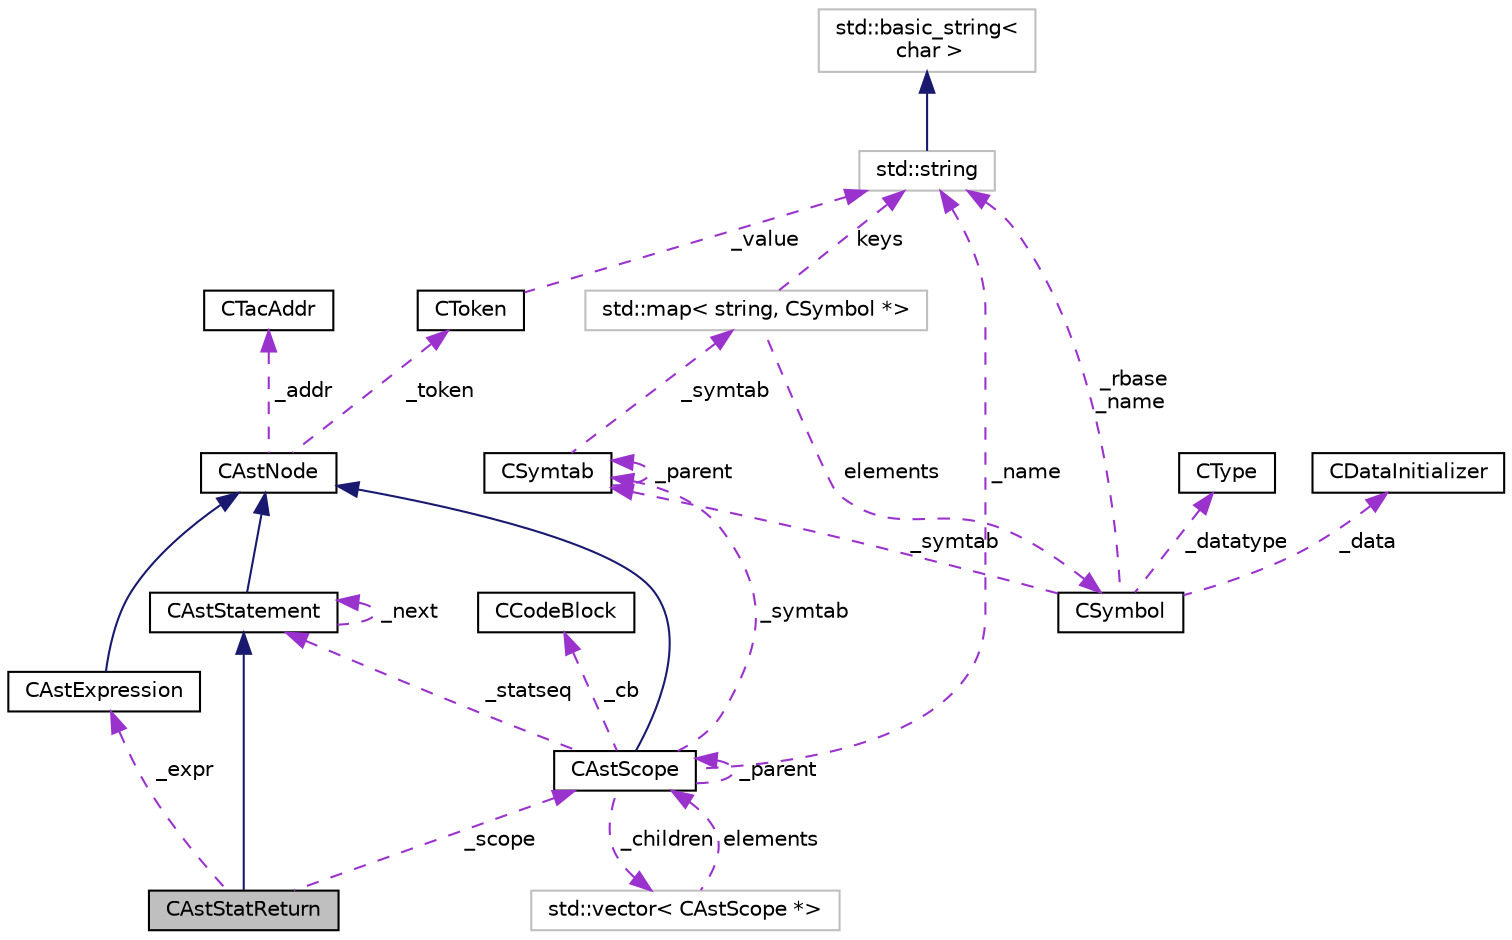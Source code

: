 digraph "CAstStatReturn"
{
  edge [fontname="Helvetica",fontsize="10",labelfontname="Helvetica",labelfontsize="10"];
  node [fontname="Helvetica",fontsize="10",shape=record];
  Node3 [label="CAstStatReturn",height=0.2,width=0.4,color="black", fillcolor="grey75", style="filled", fontcolor="black"];
  Node4 -> Node3 [dir="back",color="midnightblue",fontsize="10",style="solid",fontname="Helvetica"];
  Node4 [label="CAstStatement",height=0.2,width=0.4,color="black", fillcolor="white", style="filled",URL="$classCAstStatement.html",tooltip="AST statement node. "];
  Node5 -> Node4 [dir="back",color="midnightblue",fontsize="10",style="solid",fontname="Helvetica"];
  Node5 [label="CAstNode",height=0.2,width=0.4,color="black", fillcolor="white", style="filled",URL="$classCAstNode.html",tooltip="AST base node. "];
  Node6 -> Node5 [dir="back",color="darkorchid3",fontsize="10",style="dashed",label=" _token" ,fontname="Helvetica"];
  Node6 [label="CToken",height=0.2,width=0.4,color="black", fillcolor="white", style="filled",URL="$classCToken.html",tooltip="token "];
  Node7 -> Node6 [dir="back",color="darkorchid3",fontsize="10",style="dashed",label=" _value" ,fontname="Helvetica"];
  Node7 [label="std::string",height=0.2,width=0.4,color="grey75", fillcolor="white", style="filled",tooltip="STL class. "];
  Node8 -> Node7 [dir="back",color="midnightblue",fontsize="10",style="solid",fontname="Helvetica"];
  Node8 [label="std::basic_string\<\l char \>",height=0.2,width=0.4,color="grey75", fillcolor="white", style="filled",tooltip="STL class. "];
  Node9 -> Node5 [dir="back",color="darkorchid3",fontsize="10",style="dashed",label=" _addr" ,fontname="Helvetica"];
  Node9 [label="CTacAddr",height=0.2,width=0.4,color="black", fillcolor="white", style="filled",URL="$classCTacAddr.html",tooltip="address class "];
  Node4 -> Node4 [dir="back",color="darkorchid3",fontsize="10",style="dashed",label=" _next" ,fontname="Helvetica"];
  Node10 -> Node3 [dir="back",color="darkorchid3",fontsize="10",style="dashed",label=" _expr" ,fontname="Helvetica"];
  Node10 [label="CAstExpression",height=0.2,width=0.4,color="black", fillcolor="white", style="filled",URL="$classCAstExpression.html",tooltip="AST expression node. "];
  Node5 -> Node10 [dir="back",color="midnightblue",fontsize="10",style="solid",fontname="Helvetica"];
  Node11 -> Node3 [dir="back",color="darkorchid3",fontsize="10",style="dashed",label=" _scope" ,fontname="Helvetica"];
  Node11 [label="CAstScope",height=0.2,width=0.4,color="black", fillcolor="white", style="filled",URL="$classCAstScope.html",tooltip="AST scope node. "];
  Node5 -> Node11 [dir="back",color="midnightblue",fontsize="10",style="solid",fontname="Helvetica"];
  Node4 -> Node11 [dir="back",color="darkorchid3",fontsize="10",style="dashed",label=" _statseq" ,fontname="Helvetica"];
  Node12 -> Node11 [dir="back",color="darkorchid3",fontsize="10",style="dashed",label=" _symtab" ,fontname="Helvetica"];
  Node12 [label="CSymtab",height=0.2,width=0.4,color="black", fillcolor="white", style="filled",URL="$classCSymtab.html",tooltip="SnuPL symbol table. "];
  Node12 -> Node12 [dir="back",color="darkorchid3",fontsize="10",style="dashed",label=" _parent" ,fontname="Helvetica"];
  Node13 -> Node12 [dir="back",color="darkorchid3",fontsize="10",style="dashed",label=" _symtab" ,fontname="Helvetica"];
  Node13 [label="std::map\< string, CSymbol *\>",height=0.2,width=0.4,color="grey75", fillcolor="white", style="filled"];
  Node7 -> Node13 [dir="back",color="darkorchid3",fontsize="10",style="dashed",label=" keys" ,fontname="Helvetica"];
  Node14 -> Node13 [dir="back",color="darkorchid3",fontsize="10",style="dashed",label=" elements" ,fontname="Helvetica"];
  Node14 [label="CSymbol",height=0.2,width=0.4,color="black", fillcolor="white", style="filled",URL="$classCSymbol.html",tooltip="SnuPL symbol. "];
  Node12 -> Node14 [dir="back",color="darkorchid3",fontsize="10",style="dashed",label=" _symtab" ,fontname="Helvetica"];
  Node15 -> Node14 [dir="back",color="darkorchid3",fontsize="10",style="dashed",label=" _datatype" ,fontname="Helvetica"];
  Node15 [label="CType",height=0.2,width=0.4,color="black", fillcolor="white", style="filled",URL="$classCType.html",tooltip="SnuPL base type. "];
  Node16 -> Node14 [dir="back",color="darkorchid3",fontsize="10",style="dashed",label=" _data" ,fontname="Helvetica"];
  Node16 [label="CDataInitializer",height=0.2,width=0.4,color="black", fillcolor="white", style="filled",URL="$classCDataInitializer.html",tooltip="SnuPL data initializer. "];
  Node7 -> Node14 [dir="back",color="darkorchid3",fontsize="10",style="dashed",label=" _rbase\n_name" ,fontname="Helvetica"];
  Node17 -> Node11 [dir="back",color="darkorchid3",fontsize="10",style="dashed",label=" _cb" ,fontname="Helvetica"];
  Node17 [label="CCodeBlock",height=0.2,width=0.4,color="black", fillcolor="white", style="filled",URL="$classCCodeBlock.html",tooltip="code block "];
  Node11 -> Node11 [dir="back",color="darkorchid3",fontsize="10",style="dashed",label=" _parent" ,fontname="Helvetica"];
  Node18 -> Node11 [dir="back",color="darkorchid3",fontsize="10",style="dashed",label=" _children" ,fontname="Helvetica"];
  Node18 [label="std::vector\< CAstScope *\>",height=0.2,width=0.4,color="grey75", fillcolor="white", style="filled"];
  Node11 -> Node18 [dir="back",color="darkorchid3",fontsize="10",style="dashed",label=" elements" ,fontname="Helvetica"];
  Node7 -> Node11 [dir="back",color="darkorchid3",fontsize="10",style="dashed",label=" _name" ,fontname="Helvetica"];
}
